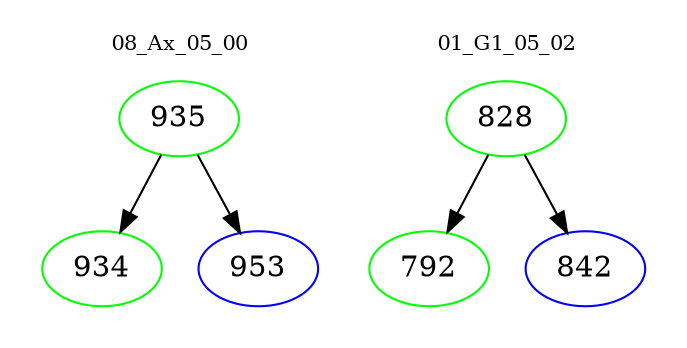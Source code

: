 digraph{
subgraph cluster_0 {
color = white
label = "08_Ax_05_00";
fontsize=10;
T0_935 [label="935", color="green"]
T0_935 -> T0_934 [color="black"]
T0_934 [label="934", color="green"]
T0_935 -> T0_953 [color="black"]
T0_953 [label="953", color="blue"]
}
subgraph cluster_1 {
color = white
label = "01_G1_05_02";
fontsize=10;
T1_828 [label="828", color="green"]
T1_828 -> T1_792 [color="black"]
T1_792 [label="792", color="green"]
T1_828 -> T1_842 [color="black"]
T1_842 [label="842", color="blue"]
}
}
